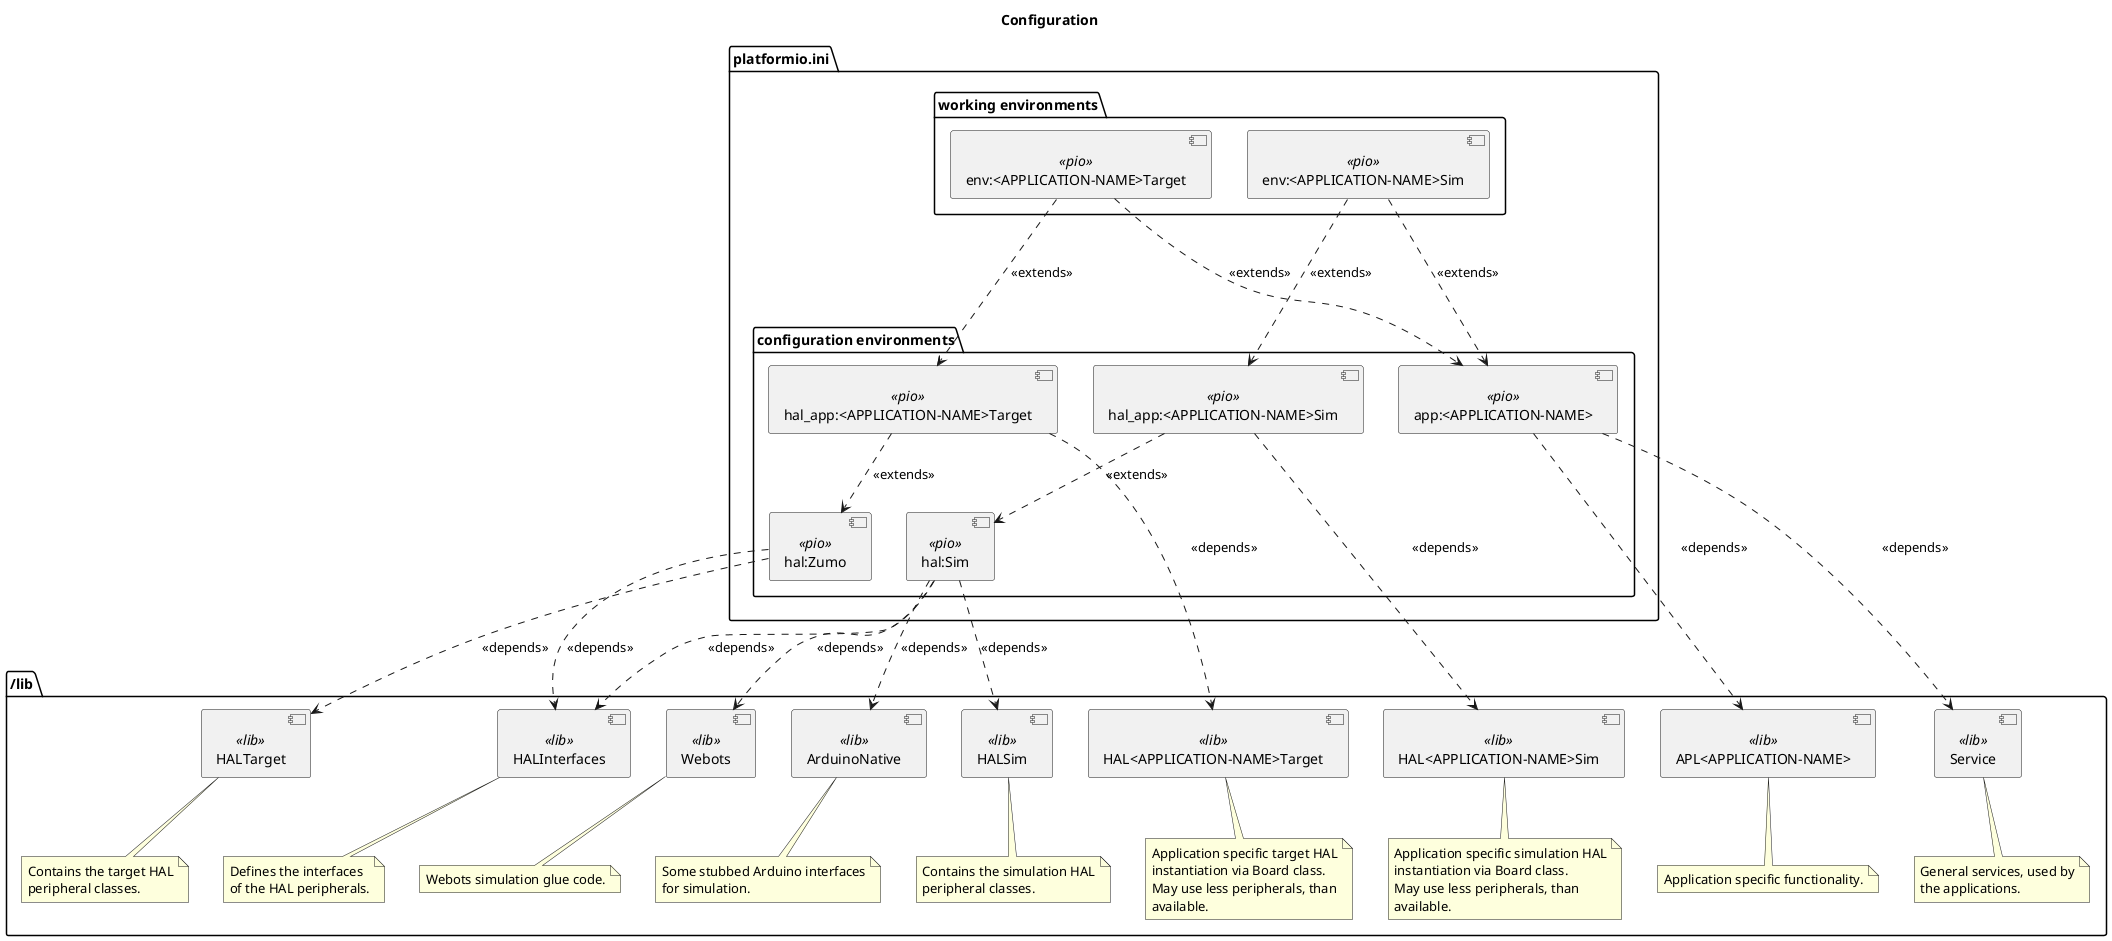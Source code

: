 @startuml

title Configuration

package "platformio.ini" {

    package "working environments" {
        component "env:<APPLICATION-NAME>Target" <<pio>> as pioEnvAppTarget
        component "env:<APPLICATION-NAME>Sim" <<pio>> as pioEnvAppSim
    }

    package "configuration environments" as cfgEnv {

        component "hal_app:<APPLICATION-NAME>Target" <<pio>> as pioHalAppTarget
        component "app:<APPLICATION-NAME>" <<pio>> as pioAppApp
        component "hal_app:<APPLICATION-NAME>Sim" <<pio>> as pioHalAppSim

        component "hal:Zumo" <<pio>> as pioHalTarget
        component "hal:Sim" <<pio>> as pioHalSim
    }
}

package "/lib" as libFolder {

    component "HALInterfaces" <<lib>> as halInterfacesLib

    component "APL<APPLICATION-NAME>" <<lib>> as appLib
    component "Service" <<lib>> as serviceLib

    component "HAL<APPLICATION-NAME>Target" <<lib>> as halAppTarget
    component "HAL<APPLICATION-NAME>Sim" <<lib>> as halAppSim

    component "HALTarget" <<lib>> as halTargetLib
    component "HALSim" <<lib>> as halSimLib

    component "Webots" <<lib>> as webotsLib
    component "ArduinoNative" <<lib>> as arduinoNativeLib

    note bottom of halAppTarget
        Application specific target HAL
        instantiation via Board class.
        May use less peripherals, than
        available.
    end note

    note bottom of halAppSim
        Application specific simulation HAL
        instantiation via Board class.
        May use less peripherals, than
        available.
    end note

    note bottom of halTargetLib
        Contains the target HAL
        peripheral classes.
    end note

    note bottom of halSimLib
        Contains the simulation HAL
        peripheral classes.
    end note

    note bottom of halInterfacesLib
        Defines the interfaces
        of the HAL peripherals.
    end note

    note bottom of appLib
        Application specific functionality.
    end note

    note bottom of serviceLib
        General services, used by
        the applications.
    end note

    note bottom of webotsLib
        Webots simulation glue code.
    end note

    note bottom of arduinoNativeLib
        Some stubbed Arduino interfaces
        for simulation.
    end note
}

pioEnvAppTarget ...> pioAppApp: <<extends>>
pioEnvAppTarget ...> pioHalAppTarget: <<extends>>

pioHalAppTarget ..> pioHalTarget: <<extends>>
pioHalAppTarget ...> halAppTarget: <<depends>>

pioHalTarget ..> halTargetLib: <<depends>>
pioHalTarget ..> halInterfacesLib: <<depends>>


pioEnvAppSim ..> pioAppApp: <<extends>>
pioEnvAppSim ..> pioHalAppSim: <<extends>>

pioHalAppSim ..> pioHalSim: <<extends>>
pioHalAppSim ...> halAppSim: <<depends>>

pioHalSim ..> halSimLib: <<depends>>
pioHalSim ..> webotsLib: <<depends>>
pioHalSim ..> halInterfacesLib: <<depends>>
pioHalSim ..> arduinoNativeLib: <<depends>>


pioAppApp ...> appLib: <<depends>>
pioAppApp ...> serviceLib: <<depends>>

@enduml